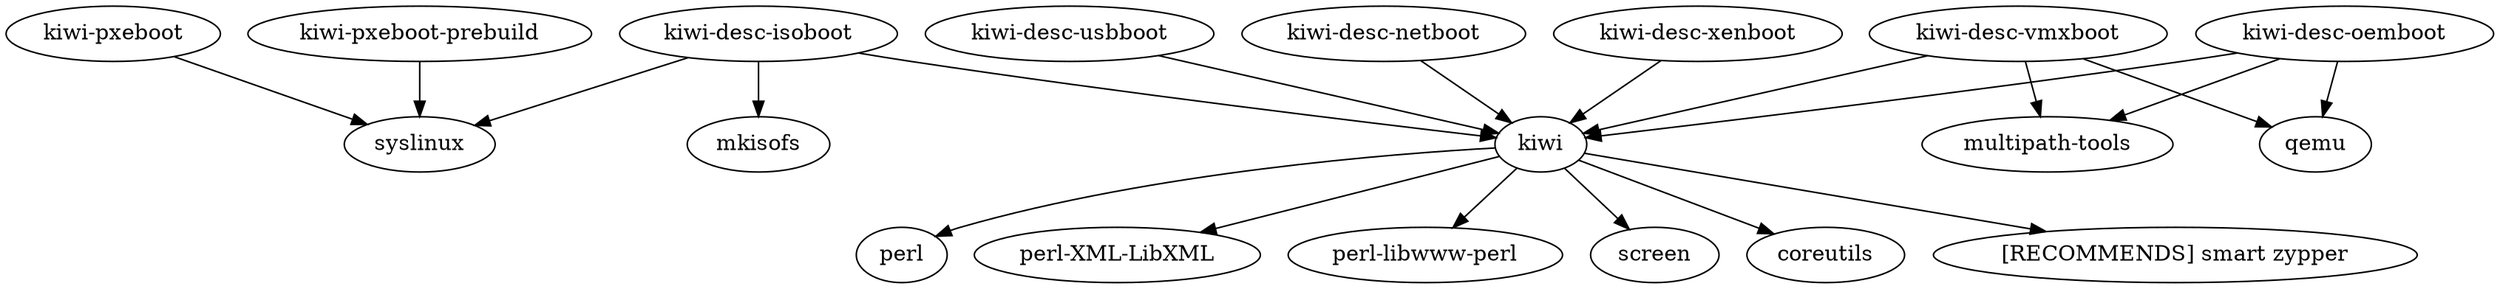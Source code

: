 digraph kiwi {
	"kiwi" -> "perl"
	"kiwi" -> "perl-XML-LibXML"
	"kiwi" -> "perl-libwww-perl"
	"kiwi" -> "screen"
	"kiwi" -> "coreutils"
    "kiwi" -> "[RECOMMENDS] smart zypper"

	"kiwi-pxeboot" -> "syslinux"

	"kiwi-pxeboot-prebuild" -> "syslinux"

	"kiwi-desc-isoboot" -> "kiwi"
	"kiwi-desc-isoboot" -> "syslinux"
	"kiwi-desc-isoboot" -> "mkisofs"

	"kiwi-desc-usbboot" -> "kiwi"

	"kiwi-desc-vmxboot" -> "kiwi"
	"kiwi-desc-vmxboot" -> "qemu"
	"kiwi-desc-vmxboot" -> "multipath-tools"

	"kiwi-desc-netboot" -> "kiwi"

	"kiwi-desc-xenboot" -> "kiwi"

	"kiwi-desc-oemboot" -> "kiwi"
	"kiwi-desc-oemboot" -> "qemu"
    "kiwi-desc-oemboot" -> "multipath-tools"
}
